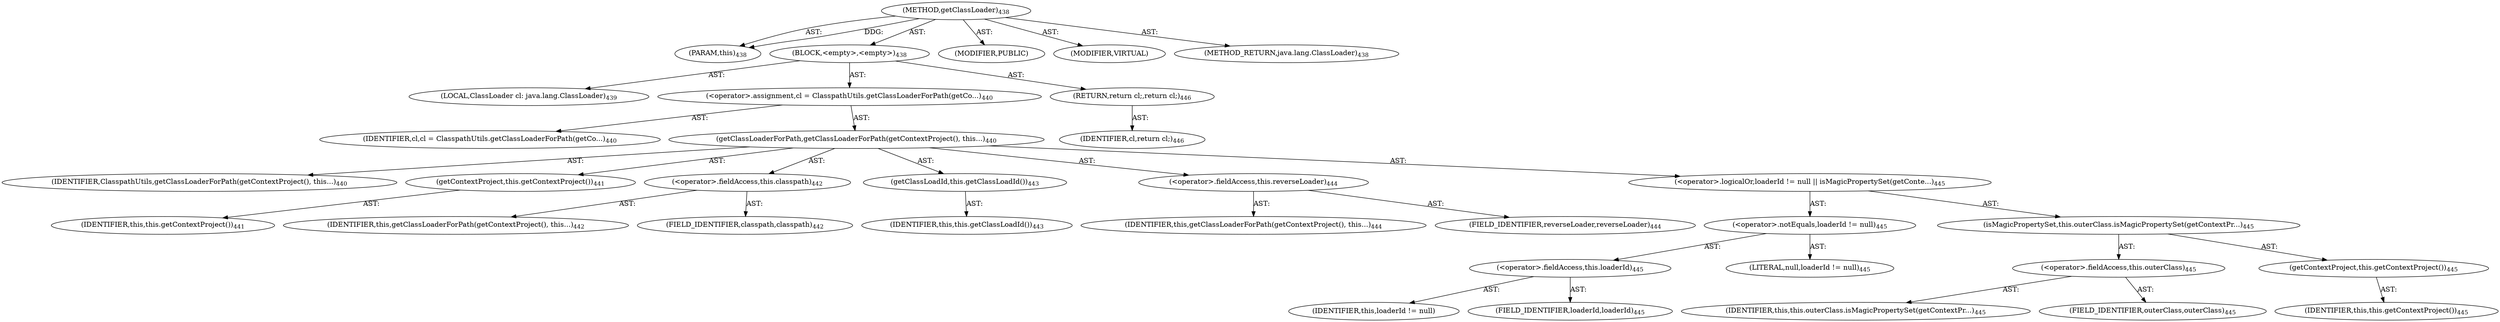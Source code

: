 digraph "getClassLoader" {  
"111669149712" [label = <(METHOD,getClassLoader)<SUB>438</SUB>> ]
"115964116998" [label = <(PARAM,this)<SUB>438</SUB>> ]
"25769803811" [label = <(BLOCK,&lt;empty&gt;,&lt;empty&gt;)<SUB>438</SUB>> ]
"94489280526" [label = <(LOCAL,ClassLoader cl: java.lang.ClassLoader)<SUB>439</SUB>> ]
"30064771186" [label = <(&lt;operator&gt;.assignment,cl = ClasspathUtils.getClassLoaderForPath(getCo...)<SUB>440</SUB>> ]
"68719476864" [label = <(IDENTIFIER,cl,cl = ClasspathUtils.getClassLoaderForPath(getCo...)<SUB>440</SUB>> ]
"30064771187" [label = <(getClassLoaderForPath,getClassLoaderForPath(getContextProject(), this...)<SUB>440</SUB>> ]
"68719476865" [label = <(IDENTIFIER,ClasspathUtils,getClassLoaderForPath(getContextProject(), this...)<SUB>440</SUB>> ]
"30064771188" [label = <(getContextProject,this.getContextProject())<SUB>441</SUB>> ]
"68719476747" [label = <(IDENTIFIER,this,this.getContextProject())<SUB>441</SUB>> ]
"30064771189" [label = <(&lt;operator&gt;.fieldAccess,this.classpath)<SUB>442</SUB>> ]
"68719476748" [label = <(IDENTIFIER,this,getClassLoaderForPath(getContextProject(), this...)<SUB>442</SUB>> ]
"55834574865" [label = <(FIELD_IDENTIFIER,classpath,classpath)<SUB>442</SUB>> ]
"30064771190" [label = <(getClassLoadId,this.getClassLoadId())<SUB>443</SUB>> ]
"68719476749" [label = <(IDENTIFIER,this,this.getClassLoadId())<SUB>443</SUB>> ]
"30064771191" [label = <(&lt;operator&gt;.fieldAccess,this.reverseLoader)<SUB>444</SUB>> ]
"68719476750" [label = <(IDENTIFIER,this,getClassLoaderForPath(getContextProject(), this...)<SUB>444</SUB>> ]
"55834574866" [label = <(FIELD_IDENTIFIER,reverseLoader,reverseLoader)<SUB>444</SUB>> ]
"30064771192" [label = <(&lt;operator&gt;.logicalOr,loaderId != null || isMagicPropertySet(getConte...)<SUB>445</SUB>> ]
"30064771193" [label = <(&lt;operator&gt;.notEquals,loaderId != null)<SUB>445</SUB>> ]
"30064771194" [label = <(&lt;operator&gt;.fieldAccess,this.loaderId)<SUB>445</SUB>> ]
"68719476866" [label = <(IDENTIFIER,this,loaderId != null)> ]
"55834574867" [label = <(FIELD_IDENTIFIER,loaderId,loaderId)<SUB>445</SUB>> ]
"90194313241" [label = <(LITERAL,null,loaderId != null)<SUB>445</SUB>> ]
"30064771195" [label = <(isMagicPropertySet,this.outerClass.isMagicPropertySet(getContextPr...)<SUB>445</SUB>> ]
"30064771196" [label = <(&lt;operator&gt;.fieldAccess,this.outerClass)<SUB>445</SUB>> ]
"68719476752" [label = <(IDENTIFIER,this,this.outerClass.isMagicPropertySet(getContextPr...)<SUB>445</SUB>> ]
"55834574868" [label = <(FIELD_IDENTIFIER,outerClass,outerClass)<SUB>445</SUB>> ]
"30064771197" [label = <(getContextProject,this.getContextProject())<SUB>445</SUB>> ]
"68719476751" [label = <(IDENTIFIER,this,this.getContextProject())<SUB>445</SUB>> ]
"146028888074" [label = <(RETURN,return cl;,return cl;)<SUB>446</SUB>> ]
"68719476867" [label = <(IDENTIFIER,cl,return cl;)<SUB>446</SUB>> ]
"133143986217" [label = <(MODIFIER,PUBLIC)> ]
"133143986218" [label = <(MODIFIER,VIRTUAL)> ]
"128849018896" [label = <(METHOD_RETURN,java.lang.ClassLoader)<SUB>438</SUB>> ]
  "111669149712" -> "115964116998"  [ label = "AST: "] 
  "111669149712" -> "25769803811"  [ label = "AST: "] 
  "111669149712" -> "133143986217"  [ label = "AST: "] 
  "111669149712" -> "133143986218"  [ label = "AST: "] 
  "111669149712" -> "128849018896"  [ label = "AST: "] 
  "25769803811" -> "94489280526"  [ label = "AST: "] 
  "25769803811" -> "30064771186"  [ label = "AST: "] 
  "25769803811" -> "146028888074"  [ label = "AST: "] 
  "30064771186" -> "68719476864"  [ label = "AST: "] 
  "30064771186" -> "30064771187"  [ label = "AST: "] 
  "30064771187" -> "68719476865"  [ label = "AST: "] 
  "30064771187" -> "30064771188"  [ label = "AST: "] 
  "30064771187" -> "30064771189"  [ label = "AST: "] 
  "30064771187" -> "30064771190"  [ label = "AST: "] 
  "30064771187" -> "30064771191"  [ label = "AST: "] 
  "30064771187" -> "30064771192"  [ label = "AST: "] 
  "30064771188" -> "68719476747"  [ label = "AST: "] 
  "30064771189" -> "68719476748"  [ label = "AST: "] 
  "30064771189" -> "55834574865"  [ label = "AST: "] 
  "30064771190" -> "68719476749"  [ label = "AST: "] 
  "30064771191" -> "68719476750"  [ label = "AST: "] 
  "30064771191" -> "55834574866"  [ label = "AST: "] 
  "30064771192" -> "30064771193"  [ label = "AST: "] 
  "30064771192" -> "30064771195"  [ label = "AST: "] 
  "30064771193" -> "30064771194"  [ label = "AST: "] 
  "30064771193" -> "90194313241"  [ label = "AST: "] 
  "30064771194" -> "68719476866"  [ label = "AST: "] 
  "30064771194" -> "55834574867"  [ label = "AST: "] 
  "30064771195" -> "30064771196"  [ label = "AST: "] 
  "30064771195" -> "30064771197"  [ label = "AST: "] 
  "30064771196" -> "68719476752"  [ label = "AST: "] 
  "30064771196" -> "55834574868"  [ label = "AST: "] 
  "30064771197" -> "68719476751"  [ label = "AST: "] 
  "146028888074" -> "68719476867"  [ label = "AST: "] 
  "111669149712" -> "115964116998"  [ label = "DDG: "] 
}
